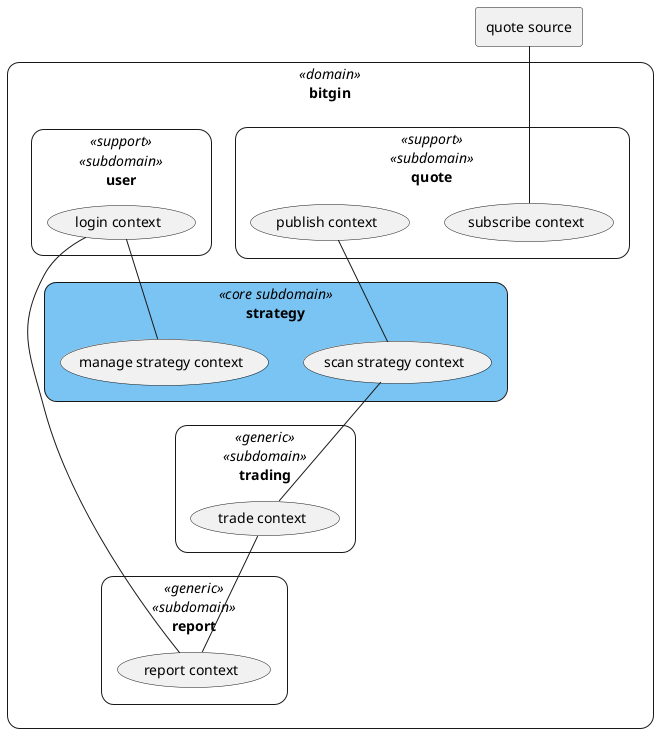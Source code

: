 @startuml domain

skinparam rectangle {
    roundCorner<<domain>> 25
    roundCorner<<subdomain>> 25
    roundCorner<<core subdomain>> 25
}

agent "quote source" as quoteSource

rectangle "bitgin" <<domain>> {
    rectangle "quote" <<support>> <<subdomain>> as quoteDomain {
        usecase "subscribe context" as subscribeContext
        usecase "publish context" as publishContext
    }

    rectangle "user" <<support>> <<subdomain>> as userDomain {
        usecase "login context" as loginContext
    }

    rectangle "strategy" <<core subdomain>> as strategyDomain #79c4f2 {
        usecase "scan strategy context" as scanStrategyContext
        usecase "manage strategy context" as manageStrategyContext
    }

    rectangle "trading" <<generic>> <<subdomain>> as tradingDomain {
        usecase "trade context" as tradeContext
    }

    rectangle "report" <<generic>> <<subdomain>> as reportDomain {
        usecase "report context" as reportContext
    }
}

loginContext -- manageStrategyContext
loginContext -- reportContext

quoteSource -- subscribeContext
publishContext -- scanStrategyContext

scanStrategyContext -- tradeContext

tradeContext -- reportContext

@enduml
